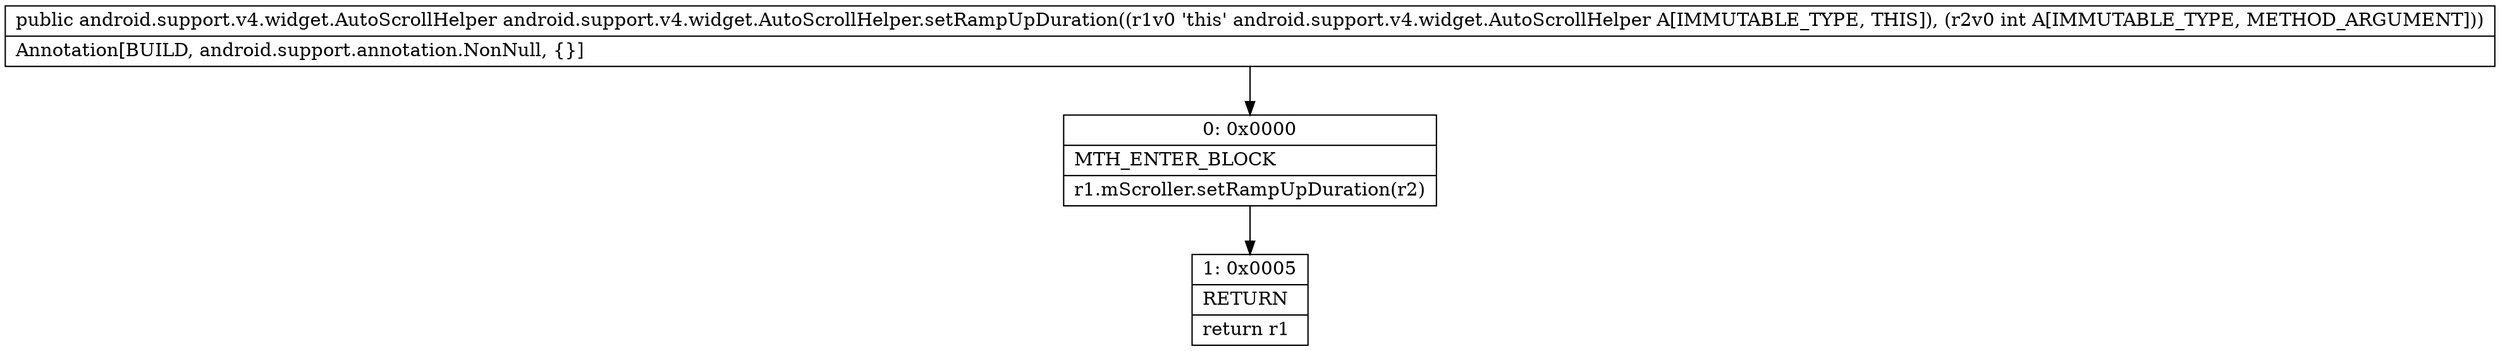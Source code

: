 digraph "CFG forandroid.support.v4.widget.AutoScrollHelper.setRampUpDuration(I)Landroid\/support\/v4\/widget\/AutoScrollHelper;" {
Node_0 [shape=record,label="{0\:\ 0x0000|MTH_ENTER_BLOCK\l|r1.mScroller.setRampUpDuration(r2)\l}"];
Node_1 [shape=record,label="{1\:\ 0x0005|RETURN\l|return r1\l}"];
MethodNode[shape=record,label="{public android.support.v4.widget.AutoScrollHelper android.support.v4.widget.AutoScrollHelper.setRampUpDuration((r1v0 'this' android.support.v4.widget.AutoScrollHelper A[IMMUTABLE_TYPE, THIS]), (r2v0 int A[IMMUTABLE_TYPE, METHOD_ARGUMENT]))  | Annotation[BUILD, android.support.annotation.NonNull, \{\}]\l}"];
MethodNode -> Node_0;
Node_0 -> Node_1;
}

